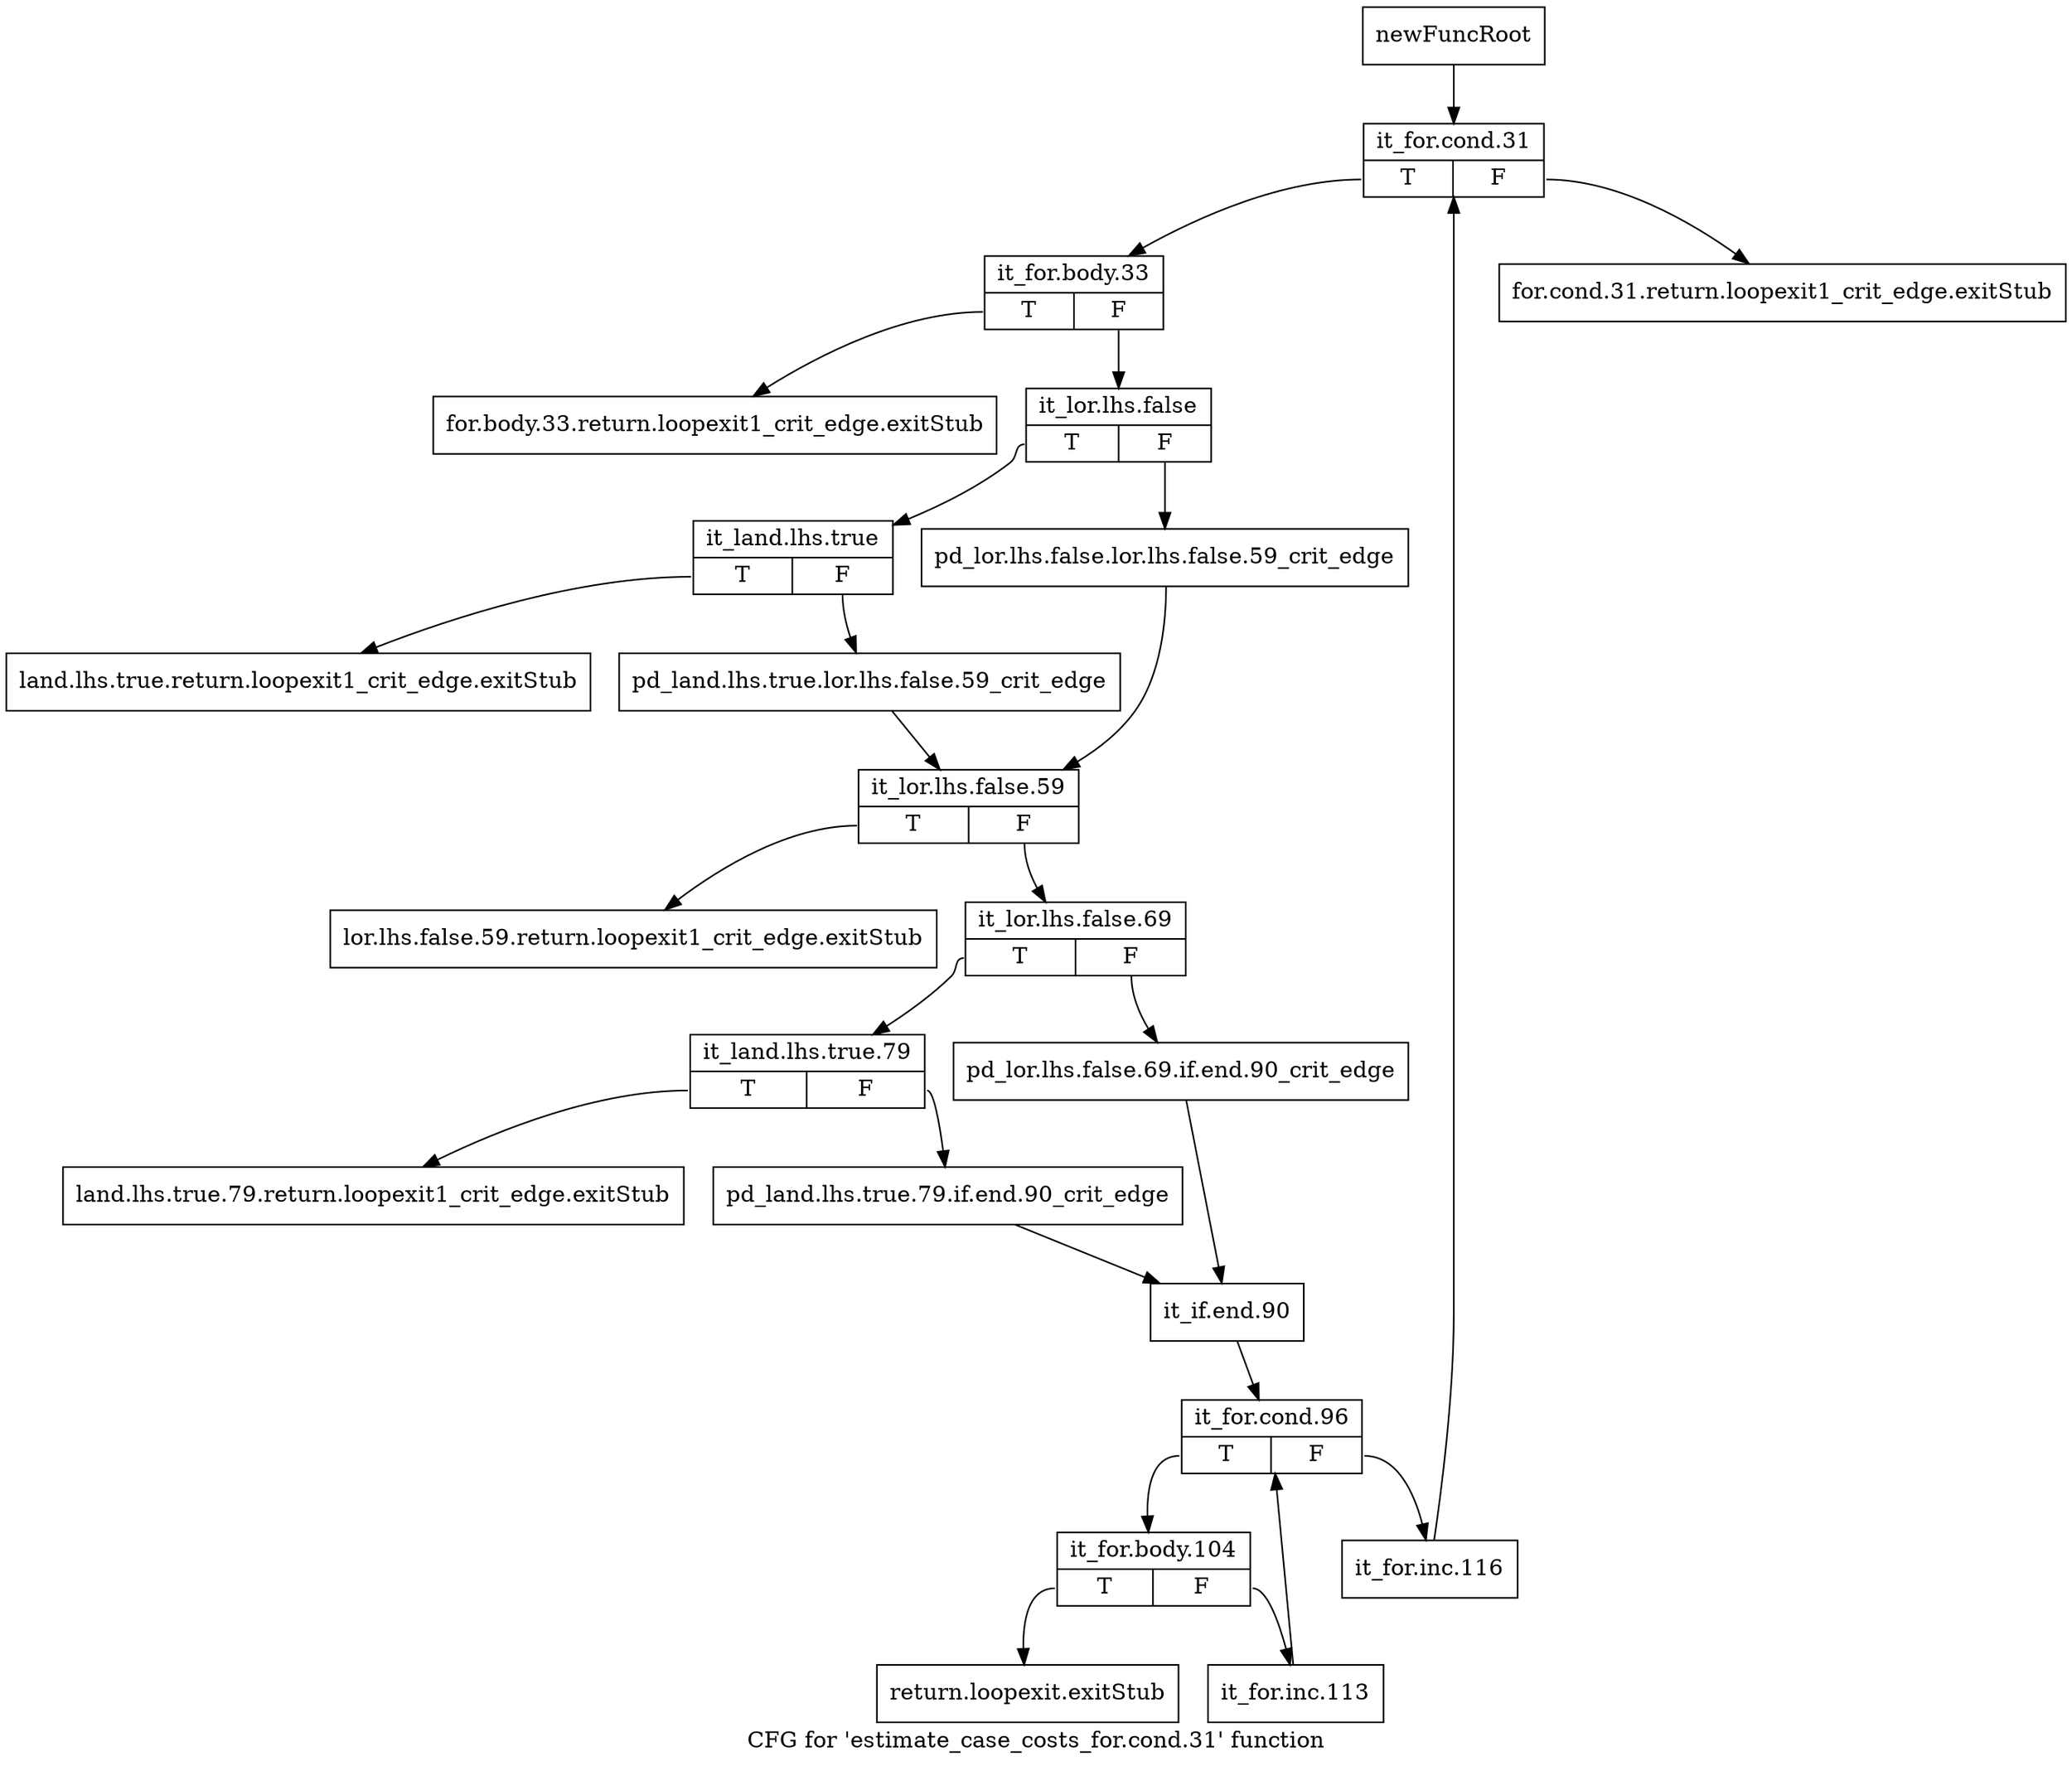 digraph "CFG for 'estimate_case_costs_for.cond.31' function" {
	label="CFG for 'estimate_case_costs_for.cond.31' function";

	Node0xc43b340 [shape=record,label="{newFuncRoot}"];
	Node0xc43b340 -> Node0xc43b570;
	Node0xc43b390 [shape=record,label="{for.cond.31.return.loopexit1_crit_edge.exitStub}"];
	Node0xc43b3e0 [shape=record,label="{for.body.33.return.loopexit1_crit_edge.exitStub}"];
	Node0xc43b430 [shape=record,label="{land.lhs.true.return.loopexit1_crit_edge.exitStub}"];
	Node0xc43b480 [shape=record,label="{lor.lhs.false.59.return.loopexit1_crit_edge.exitStub}"];
	Node0xc43b4d0 [shape=record,label="{land.lhs.true.79.return.loopexit1_crit_edge.exitStub}"];
	Node0xc43b520 [shape=record,label="{return.loopexit.exitStub}"];
	Node0xc43b570 [shape=record,label="{it_for.cond.31|{<s0>T|<s1>F}}"];
	Node0xc43b570:s0 -> Node0xc43b5c0;
	Node0xc43b570:s1 -> Node0xc43b390;
	Node0xc43b5c0 [shape=record,label="{it_for.body.33|{<s0>T|<s1>F}}"];
	Node0xc43b5c0:s0 -> Node0xc43b3e0;
	Node0xc43b5c0:s1 -> Node0xc43b610;
	Node0xc43b610 [shape=record,label="{it_lor.lhs.false|{<s0>T|<s1>F}}"];
	Node0xc43b610:s0 -> Node0xc43b6b0;
	Node0xc43b610:s1 -> Node0xc43b660;
	Node0xc43b660 [shape=record,label="{pd_lor.lhs.false.lor.lhs.false.59_crit_edge}"];
	Node0xc43b660 -> Node0xc43b750;
	Node0xc43b6b0 [shape=record,label="{it_land.lhs.true|{<s0>T|<s1>F}}"];
	Node0xc43b6b0:s0 -> Node0xc43b430;
	Node0xc43b6b0:s1 -> Node0xc43b700;
	Node0xc43b700 [shape=record,label="{pd_land.lhs.true.lor.lhs.false.59_crit_edge}"];
	Node0xc43b700 -> Node0xc43b750;
	Node0xc43b750 [shape=record,label="{it_lor.lhs.false.59|{<s0>T|<s1>F}}"];
	Node0xc43b750:s0 -> Node0xc43b480;
	Node0xc43b750:s1 -> Node0xc43b7a0;
	Node0xc43b7a0 [shape=record,label="{it_lor.lhs.false.69|{<s0>T|<s1>F}}"];
	Node0xc43b7a0:s0 -> Node0xc43b840;
	Node0xc43b7a0:s1 -> Node0xc43b7f0;
	Node0xc43b7f0 [shape=record,label="{pd_lor.lhs.false.69.if.end.90_crit_edge}"];
	Node0xc43b7f0 -> Node0xc43b8e0;
	Node0xc43b840 [shape=record,label="{it_land.lhs.true.79|{<s0>T|<s1>F}}"];
	Node0xc43b840:s0 -> Node0xc43b4d0;
	Node0xc43b840:s1 -> Node0xc43b890;
	Node0xc43b890 [shape=record,label="{pd_land.lhs.true.79.if.end.90_crit_edge}"];
	Node0xc43b890 -> Node0xc43b8e0;
	Node0xc43b8e0 [shape=record,label="{it_if.end.90}"];
	Node0xc43b8e0 -> Node0xc43b930;
	Node0xc43b930 [shape=record,label="{it_for.cond.96|{<s0>T|<s1>F}}"];
	Node0xc43b930:s0 -> Node0xc43b9d0;
	Node0xc43b930:s1 -> Node0xc43b980;
	Node0xc43b980 [shape=record,label="{it_for.inc.116}"];
	Node0xc43b980 -> Node0xc43b570;
	Node0xc43b9d0 [shape=record,label="{it_for.body.104|{<s0>T|<s1>F}}"];
	Node0xc43b9d0:s0 -> Node0xc43b520;
	Node0xc43b9d0:s1 -> Node0xc43ba20;
	Node0xc43ba20 [shape=record,label="{it_for.inc.113}"];
	Node0xc43ba20 -> Node0xc43b930;
}
